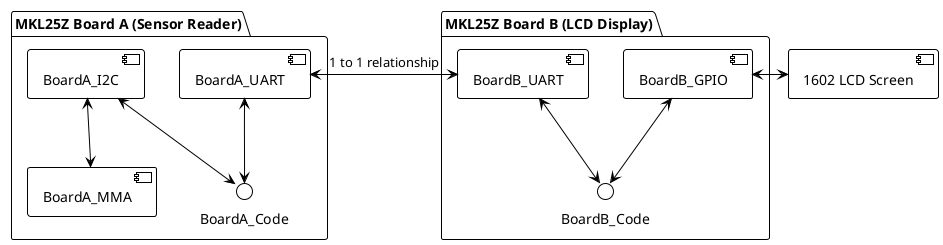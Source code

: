 @startuml

!theme plain

component "1602 LCD Screen" as LCD

package "MKL25Z Board A (Sensor Reader)" {
    component BoardA_UART
    component BoardA_I2C
    component BoardA_MMA

    interface BoardA_Code
}

package "MKL25Z Board B (LCD Display)" {
    component BoardB_UART
    component BoardB_GPIO

    interface BoardB_Code
}

' Inter Board connections
BoardA_UART <-r-> BoardB_UART : 1 to 1 relationship

' Board A layout
BoardA_I2C <--> BoardA_MMA
BoardA_I2C <--> BoardA_Code
BoardA_UART <--> BoardA_Code

' Board B layout
BoardB_GPIO <-r-> LCD
BoardB_GPIO <--> BoardB_Code
BoardB_UART <--> BoardB_Code
BoardB_GPIO -[hidden]l- BoardB_UART

@enduml
